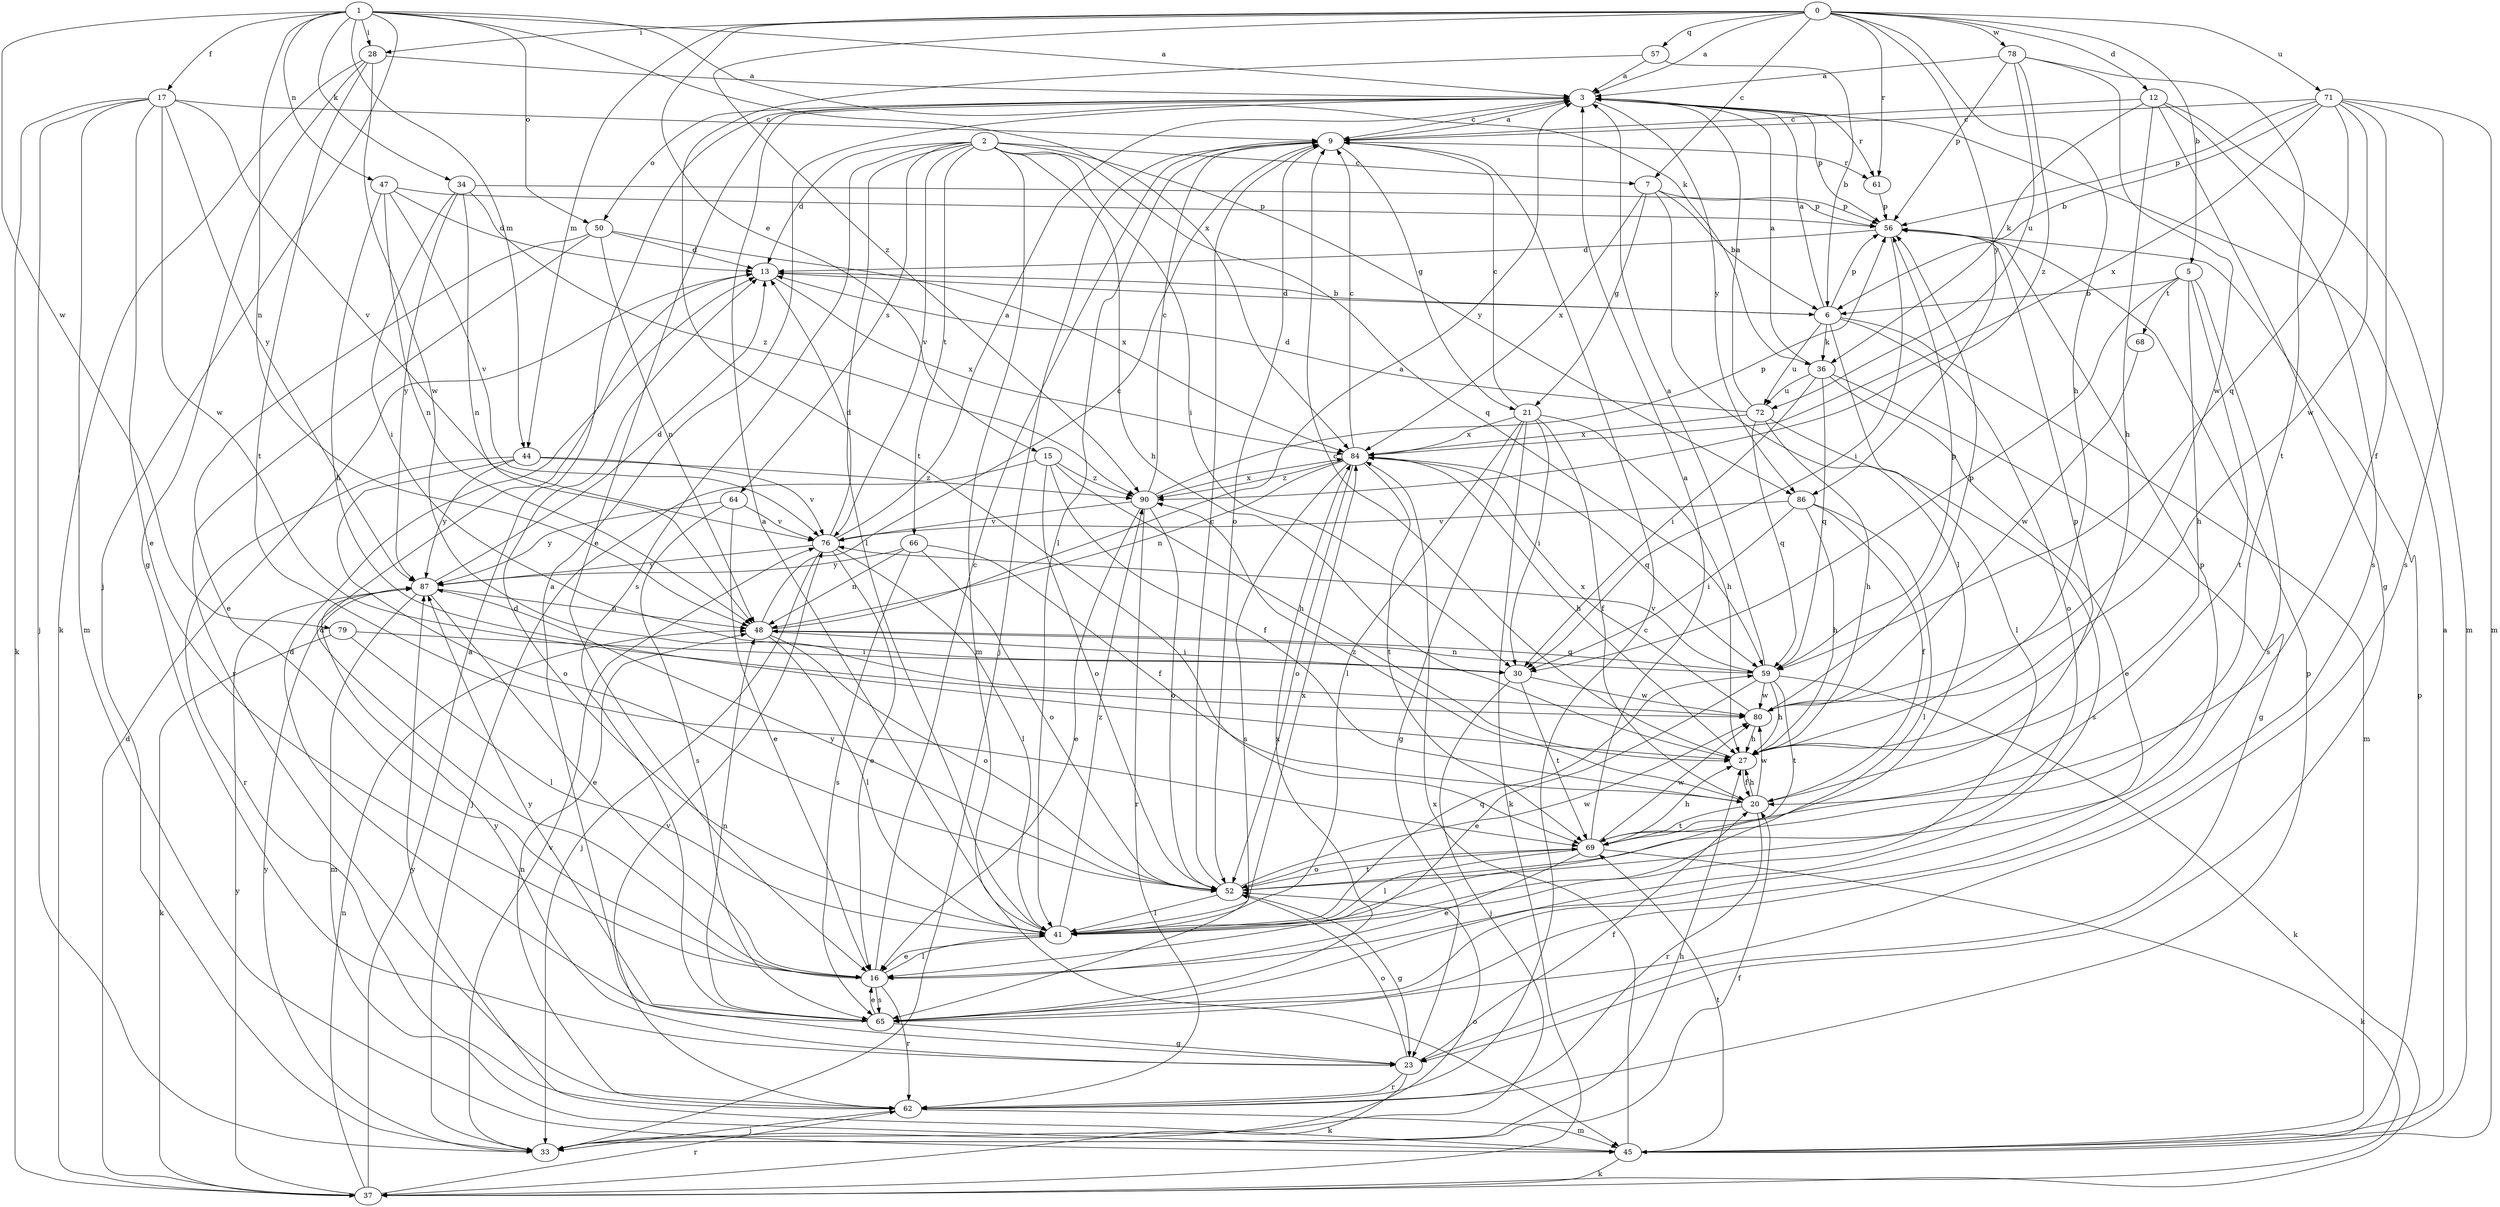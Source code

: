 strict digraph  {
0;
1;
2;
3;
5;
6;
7;
9;
12;
13;
15;
16;
17;
20;
21;
23;
27;
28;
30;
33;
34;
36;
37;
41;
44;
45;
47;
48;
50;
52;
56;
57;
59;
61;
62;
64;
65;
66;
68;
69;
71;
72;
76;
78;
79;
80;
84;
86;
87;
90;
0 -> 3  [label=a];
0 -> 5  [label=b];
0 -> 7  [label=c];
0 -> 12  [label=d];
0 -> 15  [label=e];
0 -> 27  [label=h];
0 -> 28  [label=i];
0 -> 44  [label=m];
0 -> 57  [label=q];
0 -> 61  [label=r];
0 -> 71  [label=u];
0 -> 78  [label=w];
0 -> 86  [label=y];
0 -> 90  [label=z];
1 -> 3  [label=a];
1 -> 17  [label=f];
1 -> 28  [label=i];
1 -> 33  [label=j];
1 -> 34  [label=k];
1 -> 36  [label=k];
1 -> 44  [label=m];
1 -> 47  [label=n];
1 -> 48  [label=n];
1 -> 50  [label=o];
1 -> 79  [label=w];
1 -> 84  [label=x];
2 -> 7  [label=c];
2 -> 13  [label=d];
2 -> 27  [label=h];
2 -> 30  [label=i];
2 -> 41  [label=l];
2 -> 45  [label=m];
2 -> 59  [label=q];
2 -> 64  [label=s];
2 -> 65  [label=s];
2 -> 66  [label=t];
2 -> 76  [label=v];
2 -> 86  [label=y];
3 -> 9  [label=c];
3 -> 16  [label=e];
3 -> 50  [label=o];
3 -> 56  [label=p];
3 -> 61  [label=r];
3 -> 86  [label=y];
5 -> 6  [label=b];
5 -> 27  [label=h];
5 -> 30  [label=i];
5 -> 65  [label=s];
5 -> 68  [label=t];
5 -> 69  [label=t];
6 -> 3  [label=a];
6 -> 13  [label=d];
6 -> 36  [label=k];
6 -> 41  [label=l];
6 -> 45  [label=m];
6 -> 52  [label=o];
6 -> 56  [label=p];
6 -> 72  [label=u];
7 -> 6  [label=b];
7 -> 21  [label=g];
7 -> 41  [label=l];
7 -> 56  [label=p];
7 -> 84  [label=x];
9 -> 3  [label=a];
9 -> 21  [label=g];
9 -> 33  [label=j];
9 -> 41  [label=l];
9 -> 52  [label=o];
9 -> 61  [label=r];
12 -> 9  [label=c];
12 -> 23  [label=g];
12 -> 27  [label=h];
12 -> 36  [label=k];
12 -> 45  [label=m];
12 -> 65  [label=s];
13 -> 6  [label=b];
13 -> 84  [label=x];
15 -> 20  [label=f];
15 -> 27  [label=h];
15 -> 33  [label=j];
15 -> 52  [label=o];
15 -> 90  [label=z];
16 -> 9  [label=c];
16 -> 13  [label=d];
16 -> 41  [label=l];
16 -> 62  [label=r];
16 -> 65  [label=s];
17 -> 9  [label=c];
17 -> 16  [label=e];
17 -> 33  [label=j];
17 -> 37  [label=k];
17 -> 45  [label=m];
17 -> 76  [label=v];
17 -> 80  [label=w];
17 -> 87  [label=y];
20 -> 27  [label=h];
20 -> 56  [label=p];
20 -> 62  [label=r];
20 -> 69  [label=t];
20 -> 80  [label=w];
20 -> 90  [label=z];
21 -> 9  [label=c];
21 -> 20  [label=f];
21 -> 23  [label=g];
21 -> 27  [label=h];
21 -> 30  [label=i];
21 -> 37  [label=k];
21 -> 41  [label=l];
21 -> 84  [label=x];
23 -> 3  [label=a];
23 -> 20  [label=f];
23 -> 37  [label=k];
23 -> 52  [label=o];
23 -> 62  [label=r];
23 -> 87  [label=y];
27 -> 9  [label=c];
27 -> 20  [label=f];
28 -> 3  [label=a];
28 -> 23  [label=g];
28 -> 37  [label=k];
28 -> 69  [label=t];
28 -> 80  [label=w];
30 -> 33  [label=j];
30 -> 69  [label=t];
30 -> 80  [label=w];
33 -> 20  [label=f];
33 -> 27  [label=h];
33 -> 52  [label=o];
33 -> 76  [label=v];
33 -> 87  [label=y];
34 -> 30  [label=i];
34 -> 48  [label=n];
34 -> 56  [label=p];
34 -> 87  [label=y];
34 -> 90  [label=z];
36 -> 3  [label=a];
36 -> 16  [label=e];
36 -> 23  [label=g];
36 -> 30  [label=i];
36 -> 59  [label=q];
36 -> 72  [label=u];
37 -> 3  [label=a];
37 -> 13  [label=d];
37 -> 48  [label=n];
37 -> 62  [label=r];
37 -> 87  [label=y];
41 -> 3  [label=a];
41 -> 13  [label=d];
41 -> 16  [label=e];
41 -> 59  [label=q];
41 -> 84  [label=x];
41 -> 90  [label=z];
44 -> 52  [label=o];
44 -> 62  [label=r];
44 -> 76  [label=v];
44 -> 87  [label=y];
44 -> 90  [label=z];
45 -> 3  [label=a];
45 -> 37  [label=k];
45 -> 56  [label=p];
45 -> 69  [label=t];
45 -> 84  [label=x];
45 -> 87  [label=y];
47 -> 13  [label=d];
47 -> 27  [label=h];
47 -> 48  [label=n];
47 -> 56  [label=p];
47 -> 76  [label=v];
48 -> 3  [label=a];
48 -> 9  [label=c];
48 -> 30  [label=i];
48 -> 41  [label=l];
48 -> 52  [label=o];
48 -> 59  [label=q];
50 -> 13  [label=d];
50 -> 16  [label=e];
50 -> 48  [label=n];
50 -> 62  [label=r];
50 -> 84  [label=x];
52 -> 9  [label=c];
52 -> 23  [label=g];
52 -> 41  [label=l];
52 -> 56  [label=p];
52 -> 69  [label=t];
52 -> 80  [label=w];
52 -> 87  [label=y];
56 -> 13  [label=d];
56 -> 30  [label=i];
57 -> 3  [label=a];
57 -> 6  [label=b];
57 -> 69  [label=t];
59 -> 3  [label=a];
59 -> 16  [label=e];
59 -> 27  [label=h];
59 -> 37  [label=k];
59 -> 48  [label=n];
59 -> 56  [label=p];
59 -> 69  [label=t];
59 -> 76  [label=v];
59 -> 80  [label=w];
61 -> 56  [label=p];
62 -> 9  [label=c];
62 -> 33  [label=j];
62 -> 45  [label=m];
62 -> 48  [label=n];
62 -> 56  [label=p];
62 -> 76  [label=v];
64 -> 16  [label=e];
64 -> 65  [label=s];
64 -> 76  [label=v];
64 -> 87  [label=y];
65 -> 13  [label=d];
65 -> 16  [label=e];
65 -> 23  [label=g];
65 -> 48  [label=n];
65 -> 84  [label=x];
65 -> 87  [label=y];
66 -> 20  [label=f];
66 -> 48  [label=n];
66 -> 52  [label=o];
66 -> 65  [label=s];
66 -> 87  [label=y];
68 -> 80  [label=w];
69 -> 3  [label=a];
69 -> 16  [label=e];
69 -> 27  [label=h];
69 -> 37  [label=k];
69 -> 41  [label=l];
69 -> 52  [label=o];
69 -> 80  [label=w];
71 -> 6  [label=b];
71 -> 9  [label=c];
71 -> 20  [label=f];
71 -> 45  [label=m];
71 -> 56  [label=p];
71 -> 59  [label=q];
71 -> 65  [label=s];
71 -> 80  [label=w];
71 -> 84  [label=x];
72 -> 3  [label=a];
72 -> 13  [label=d];
72 -> 27  [label=h];
72 -> 59  [label=q];
72 -> 65  [label=s];
72 -> 84  [label=x];
76 -> 3  [label=a];
76 -> 13  [label=d];
76 -> 16  [label=e];
76 -> 33  [label=j];
76 -> 41  [label=l];
76 -> 87  [label=y];
78 -> 3  [label=a];
78 -> 56  [label=p];
78 -> 69  [label=t];
78 -> 72  [label=u];
78 -> 80  [label=w];
78 -> 90  [label=z];
79 -> 30  [label=i];
79 -> 37  [label=k];
79 -> 41  [label=l];
80 -> 27  [label=h];
80 -> 56  [label=p];
80 -> 84  [label=x];
84 -> 9  [label=c];
84 -> 27  [label=h];
84 -> 48  [label=n];
84 -> 52  [label=o];
84 -> 59  [label=q];
84 -> 65  [label=s];
84 -> 69  [label=t];
84 -> 90  [label=z];
86 -> 20  [label=f];
86 -> 27  [label=h];
86 -> 30  [label=i];
86 -> 41  [label=l];
86 -> 76  [label=v];
87 -> 13  [label=d];
87 -> 16  [label=e];
87 -> 45  [label=m];
87 -> 48  [label=n];
90 -> 9  [label=c];
90 -> 16  [label=e];
90 -> 52  [label=o];
90 -> 56  [label=p];
90 -> 62  [label=r];
90 -> 76  [label=v];
90 -> 84  [label=x];
}
